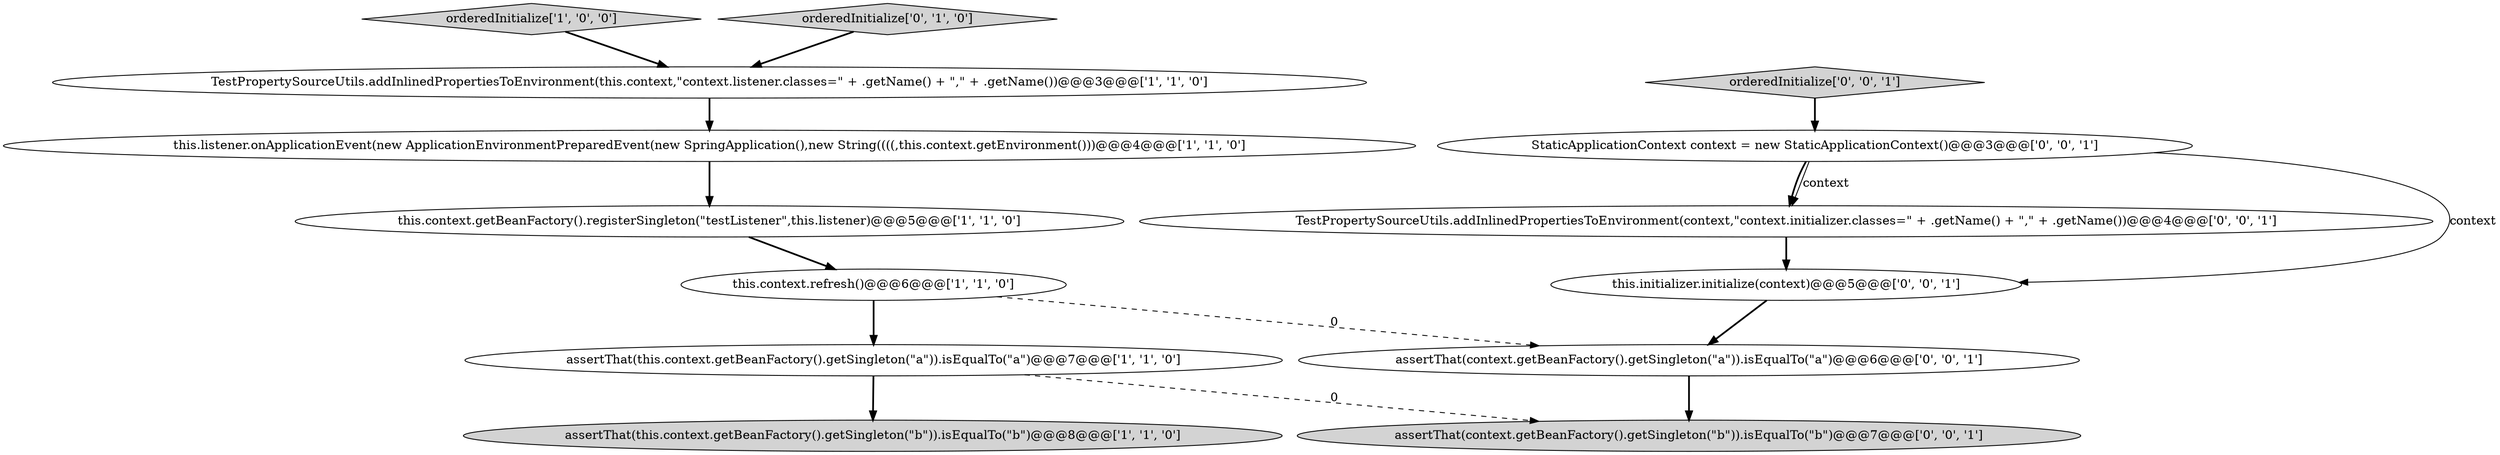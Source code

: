 digraph {
6 [style = filled, label = "assertThat(this.context.getBeanFactory().getSingleton(\"b\")).isEqualTo(\"b\")@@@8@@@['1', '1', '0']", fillcolor = lightgray, shape = ellipse image = "AAA0AAABBB1BBB"];
1 [style = filled, label = "TestPropertySourceUtils.addInlinedPropertiesToEnvironment(this.context,\"context.listener.classes=\" + .getName() + \",\" + .getName())@@@3@@@['1', '1', '0']", fillcolor = white, shape = ellipse image = "AAA0AAABBB1BBB"];
10 [style = filled, label = "orderedInitialize['0', '0', '1']", fillcolor = lightgray, shape = diamond image = "AAA0AAABBB3BBB"];
3 [style = filled, label = "assertThat(this.context.getBeanFactory().getSingleton(\"a\")).isEqualTo(\"a\")@@@7@@@['1', '1', '0']", fillcolor = white, shape = ellipse image = "AAA0AAABBB1BBB"];
5 [style = filled, label = "this.listener.onApplicationEvent(new ApplicationEnvironmentPreparedEvent(new SpringApplication(),new String((((,this.context.getEnvironment()))@@@4@@@['1', '1', '0']", fillcolor = white, shape = ellipse image = "AAA0AAABBB1BBB"];
2 [style = filled, label = "this.context.refresh()@@@6@@@['1', '1', '0']", fillcolor = white, shape = ellipse image = "AAA0AAABBB1BBB"];
13 [style = filled, label = "assertThat(context.getBeanFactory().getSingleton(\"a\")).isEqualTo(\"a\")@@@6@@@['0', '0', '1']", fillcolor = white, shape = ellipse image = "AAA0AAABBB3BBB"];
11 [style = filled, label = "StaticApplicationContext context = new StaticApplicationContext()@@@3@@@['0', '0', '1']", fillcolor = white, shape = ellipse image = "AAA0AAABBB3BBB"];
8 [style = filled, label = "assertThat(context.getBeanFactory().getSingleton(\"b\")).isEqualTo(\"b\")@@@7@@@['0', '0', '1']", fillcolor = lightgray, shape = ellipse image = "AAA0AAABBB3BBB"];
12 [style = filled, label = "TestPropertySourceUtils.addInlinedPropertiesToEnvironment(context,\"context.initializer.classes=\" + .getName() + \",\" + .getName())@@@4@@@['0', '0', '1']", fillcolor = white, shape = ellipse image = "AAA0AAABBB3BBB"];
0 [style = filled, label = "this.context.getBeanFactory().registerSingleton(\"testListener\",this.listener)@@@5@@@['1', '1', '0']", fillcolor = white, shape = ellipse image = "AAA0AAABBB1BBB"];
4 [style = filled, label = "orderedInitialize['1', '0', '0']", fillcolor = lightgray, shape = diamond image = "AAA0AAABBB1BBB"];
9 [style = filled, label = "this.initializer.initialize(context)@@@5@@@['0', '0', '1']", fillcolor = white, shape = ellipse image = "AAA0AAABBB3BBB"];
7 [style = filled, label = "orderedInitialize['0', '1', '0']", fillcolor = lightgray, shape = diamond image = "AAA0AAABBB2BBB"];
1->5 [style = bold, label=""];
3->8 [style = dashed, label="0"];
3->6 [style = bold, label=""];
4->1 [style = bold, label=""];
11->12 [style = bold, label=""];
7->1 [style = bold, label=""];
11->9 [style = solid, label="context"];
13->8 [style = bold, label=""];
5->0 [style = bold, label=""];
12->9 [style = bold, label=""];
2->13 [style = dashed, label="0"];
11->12 [style = solid, label="context"];
2->3 [style = bold, label=""];
0->2 [style = bold, label=""];
9->13 [style = bold, label=""];
10->11 [style = bold, label=""];
}
